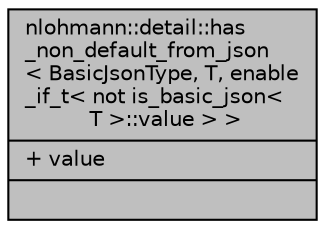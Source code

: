digraph "nlohmann::detail::has_non_default_from_json&lt; BasicJsonType, T, enable_if_t&lt; not is_basic_json&lt; T &gt;::value &gt; &gt;"
{
 // INTERACTIVE_SVG=YES
 // LATEX_PDF_SIZE
  edge [fontname="Helvetica",fontsize="10",labelfontname="Helvetica",labelfontsize="10"];
  node [fontname="Helvetica",fontsize="10",shape=record];
  Node1 [label="{nlohmann::detail::has\l_non_default_from_json\l\< BasicJsonType, T, enable\l_if_t\< not is_basic_json\<\l T \>::value \> \>\n|+ value\l|}",height=0.2,width=0.4,color="black", fillcolor="grey75", style="filled", fontcolor="black",tooltip=" "];
}
